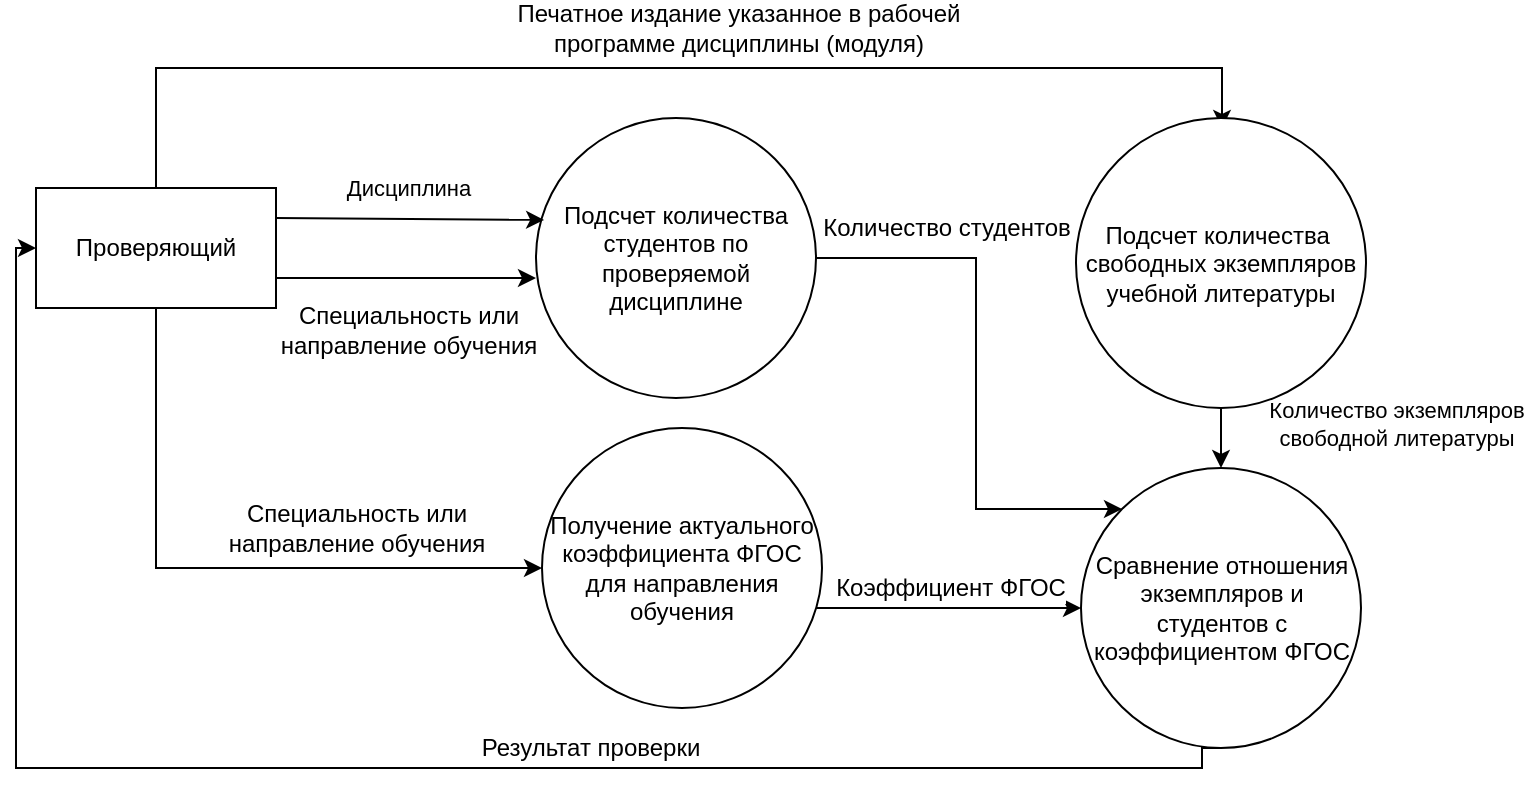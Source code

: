 <mxfile version="10.7.1" type="device"><diagram id="6-FdaX3lxCCcAG_ql_p5" name="Page-1"><mxGraphModel dx="1394" dy="796" grid="1" gridSize="10" guides="1" tooltips="1" connect="1" arrows="1" fold="1" page="1" pageScale="1" pageWidth="827" pageHeight="1169" math="0" shadow="0"><root><mxCell id="0"/><mxCell id="1" parent="0"/><mxCell id="0ujy14zAOGtTfA7zI-4I-22" style="edgeStyle=orthogonalEdgeStyle;rounded=0;orthogonalLoop=1;jettySize=auto;html=1;exitX=0.5;exitY=0;exitDx=0;exitDy=0;" edge="1" parent="1" source="0ujy14zAOGtTfA7zI-4I-1"><mxGeometry relative="1" as="geometry"><mxPoint x="613" y="110" as="targetPoint"/><Array as="points"><mxPoint x="80" y="80"/><mxPoint x="613" y="80"/></Array></mxGeometry></mxCell><mxCell id="0ujy14zAOGtTfA7zI-4I-23" value="Печатное издание указанное в рабочей &lt;br&gt;программе дисциплины (модуля)" style="text;html=1;resizable=0;points=[];align=center;verticalAlign=middle;labelBackgroundColor=#ffffff;" vertex="1" connectable="0" parent="0ujy14zAOGtTfA7zI-4I-22"><mxGeometry x="0.208" y="1" relative="1" as="geometry"><mxPoint x="-26" y="-19" as="offset"/></mxGeometry></mxCell><mxCell id="0ujy14zAOGtTfA7zI-4I-25" style="edgeStyle=orthogonalEdgeStyle;rounded=0;orthogonalLoop=1;jettySize=auto;html=1;entryX=0;entryY=0.5;entryDx=0;entryDy=0;exitX=0.5;exitY=1;exitDx=0;exitDy=0;" edge="1" parent="1" source="0ujy14zAOGtTfA7zI-4I-1" target="0ujy14zAOGtTfA7zI-4I-24"><mxGeometry relative="1" as="geometry"/></mxCell><mxCell id="0ujy14zAOGtTfA7zI-4I-26" value="Специальность или &lt;br&gt;направление обучения" style="text;html=1;resizable=0;points=[];align=center;verticalAlign=middle;labelBackgroundColor=#ffffff;" vertex="1" connectable="0" parent="0ujy14zAOGtTfA7zI-4I-25"><mxGeometry x="-0.214" y="65" relative="1" as="geometry"><mxPoint x="35" y="-17" as="offset"/></mxGeometry></mxCell><mxCell id="0ujy14zAOGtTfA7zI-4I-1" value="Проверяющий" style="rounded=0;whiteSpace=wrap;html=1;" vertex="1" parent="1"><mxGeometry x="20" y="140" width="120" height="60" as="geometry"/></mxCell><mxCell id="0ujy14zAOGtTfA7zI-4I-19" value="" style="edgeStyle=orthogonalEdgeStyle;rounded=0;orthogonalLoop=1;jettySize=auto;html=1;entryX=0;entryY=0;entryDx=0;entryDy=0;exitX=1;exitY=0.5;exitDx=0;exitDy=0;" edge="1" parent="1" source="0ujy14zAOGtTfA7zI-4I-3" target="0ujy14zAOGtTfA7zI-4I-10"><mxGeometry relative="1" as="geometry"><mxPoint x="460" y="175" as="sourcePoint"/><mxPoint x="490" y="175" as="targetPoint"/><Array as="points"><mxPoint x="490" y="175"/><mxPoint x="490" y="301"/></Array></mxGeometry></mxCell><mxCell id="0ujy14zAOGtTfA7zI-4I-20" value="Количество студентов" style="text;html=1;resizable=0;points=[];align=center;verticalAlign=middle;labelBackgroundColor=#ffffff;" vertex="1" connectable="0" parent="0ujy14zAOGtTfA7zI-4I-19"><mxGeometry x="-0.267" y="2" relative="1" as="geometry"><mxPoint x="-17" y="-37" as="offset"/></mxGeometry></mxCell><mxCell id="0ujy14zAOGtTfA7zI-4I-3" value="Подсчет количества студентов по проверяемой дисциплине" style="ellipse;whiteSpace=wrap;html=1;aspect=fixed;" vertex="1" parent="1"><mxGeometry x="270" y="105" width="140" height="140" as="geometry"/></mxCell><mxCell id="0ujy14zAOGtTfA7zI-4I-21" value="Количество экземпляров &lt;br&gt;свободной литературы" style="edgeStyle=orthogonalEdgeStyle;rounded=0;orthogonalLoop=1;jettySize=auto;html=1;" edge="1" parent="1" source="0ujy14zAOGtTfA7zI-4I-4" target="0ujy14zAOGtTfA7zI-4I-10"><mxGeometry x="0.2" y="87" relative="1" as="geometry"><mxPoint y="-2" as="offset"/></mxGeometry></mxCell><mxCell id="0ujy14zAOGtTfA7zI-4I-4" value="Подсчет количества&amp;nbsp;&lt;br&gt;свободных экземпляров учебной литературы&lt;br&gt;" style="ellipse;whiteSpace=wrap;html=1;aspect=fixed;" vertex="1" parent="1"><mxGeometry x="540" y="105" width="145" height="145" as="geometry"/></mxCell><mxCell id="0ujy14zAOGtTfA7zI-4I-5" value="Дисциплина" style="endArrow=classic;html=1;exitX=1;exitY=0.25;exitDx=0;exitDy=0;entryX=0.029;entryY=0.364;entryDx=0;entryDy=0;entryPerimeter=0;" edge="1" parent="1" source="0ujy14zAOGtTfA7zI-4I-1" target="0ujy14zAOGtTfA7zI-4I-3"><mxGeometry x="-0.024" y="15" width="50" height="50" relative="1" as="geometry"><mxPoint x="70" y="290" as="sourcePoint"/><mxPoint x="273" y="153" as="targetPoint"/><mxPoint as="offset"/></mxGeometry></mxCell><mxCell id="0ujy14zAOGtTfA7zI-4I-6" value="" style="endArrow=classic;html=1;exitX=1;exitY=0.75;exitDx=0;exitDy=0;" edge="1" parent="1" source="0ujy14zAOGtTfA7zI-4I-1"><mxGeometry width="50" height="50" relative="1" as="geometry"><mxPoint x="200" y="270" as="sourcePoint"/><mxPoint x="270" y="185" as="targetPoint"/></mxGeometry></mxCell><mxCell id="0ujy14zAOGtTfA7zI-4I-7" value="Специальность или &lt;br&gt;направление обучения" style="text;html=1;resizable=0;points=[];align=center;verticalAlign=middle;labelBackgroundColor=#ffffff;" vertex="1" connectable="0" parent="0ujy14zAOGtTfA7zI-4I-6"><mxGeometry x="0.406" y="-5" relative="1" as="geometry"><mxPoint x="-26" y="20.5" as="offset"/></mxGeometry></mxCell><mxCell id="0ujy14zAOGtTfA7zI-4I-16" value="" style="edgeStyle=orthogonalEdgeStyle;rounded=0;orthogonalLoop=1;jettySize=auto;html=1;entryX=0;entryY=0.5;entryDx=0;entryDy=0;exitX=0.5;exitY=1;exitDx=0;exitDy=0;" edge="1" parent="1" source="0ujy14zAOGtTfA7zI-4I-10" target="0ujy14zAOGtTfA7zI-4I-1"><mxGeometry relative="1" as="geometry"><mxPoint x="720" y="360" as="targetPoint"/><Array as="points"><mxPoint x="603" y="430"/><mxPoint x="10" y="430"/><mxPoint x="10" y="170"/></Array></mxGeometry></mxCell><mxCell id="0ujy14zAOGtTfA7zI-4I-17" value="Результат проверки" style="text;html=1;resizable=0;points=[];align=center;verticalAlign=middle;labelBackgroundColor=#ffffff;" vertex="1" connectable="0" parent="0ujy14zAOGtTfA7zI-4I-16"><mxGeometry x="0.051" y="-1" relative="1" as="geometry"><mxPoint x="138" y="-9" as="offset"/></mxGeometry></mxCell><mxCell id="0ujy14zAOGtTfA7zI-4I-10" value="Сравнение отношения экземпляров и студентов с коэффициентом ФГОС" style="ellipse;whiteSpace=wrap;html=1;aspect=fixed;" vertex="1" parent="1"><mxGeometry x="542.5" y="280" width="140" height="140" as="geometry"/></mxCell><mxCell id="0ujy14zAOGtTfA7zI-4I-30" value="" style="edgeStyle=orthogonalEdgeStyle;rounded=0;orthogonalLoop=1;jettySize=auto;html=1;entryX=0;entryY=0.5;entryDx=0;entryDy=0;" edge="1" parent="1" source="0ujy14zAOGtTfA7zI-4I-24" target="0ujy14zAOGtTfA7zI-4I-10"><mxGeometry relative="1" as="geometry"><mxPoint x="493" y="330" as="targetPoint"/><Array as="points"><mxPoint x="473" y="350"/><mxPoint x="473" y="350"/></Array></mxGeometry></mxCell><mxCell id="0ujy14zAOGtTfA7zI-4I-31" value="Коэффициент ФГОС" style="text;html=1;resizable=0;points=[];align=center;verticalAlign=middle;labelBackgroundColor=#ffffff;" vertex="1" connectable="0" parent="0ujy14zAOGtTfA7zI-4I-30"><mxGeometry x="-0.053" y="40" relative="1" as="geometry"><mxPoint x="4.5" y="30" as="offset"/></mxGeometry></mxCell><mxCell id="0ujy14zAOGtTfA7zI-4I-24" value="Получение актуального коэффициента ФГОС для направления обучения" style="ellipse;whiteSpace=wrap;html=1;aspect=fixed;" vertex="1" parent="1"><mxGeometry x="273" y="260" width="140" height="140" as="geometry"/></mxCell></root></mxGraphModel></diagram></mxfile>